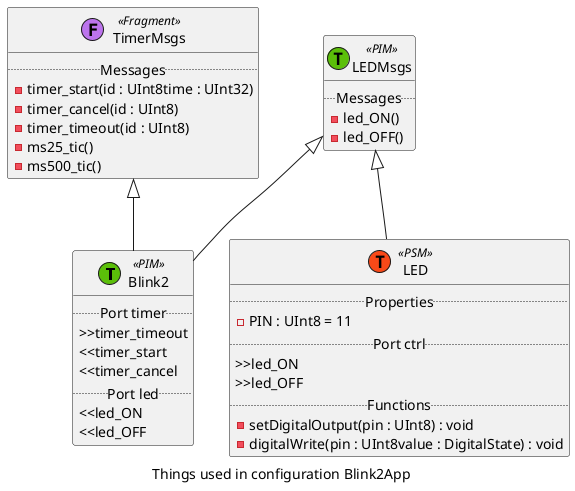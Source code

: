 @startuml
caption Things used in configuration Blink2App
class Blink2 <<(T,#5BBF09)PIM>> {
..Port timer..
>>timer_timeout
<<timer_start
<<timer_cancel
..Port led..
<<led_ON
<<led_OFF
}
class TimerMsgs <<(F,#BC74ED)Fragment>> {
..Messages..
-timer_start(id : UInt8time : UInt32)
-timer_cancel(id : UInt8)
-timer_timeout(id : UInt8)
-ms25_tic()
-ms500_tic()
}
class LEDMsgs <<(T,#5BBF09)PIM>> {
..Messages..
-led_ON()
-led_OFF()
}
class LED <<(T,#F94918)PSM>> {
..Properties..
-PIN : UInt8 = 11
..Port ctrl..
>>led_ON
>>led_OFF
..Functions..
-setDigitalOutput(pin : UInt8) : void
-digitalWrite(pin : UInt8value : DigitalState) : void
}
TimerMsgs <|-- Blink2
LEDMsgs <|-- Blink2
LEDMsgs <|-- LED
@enduml